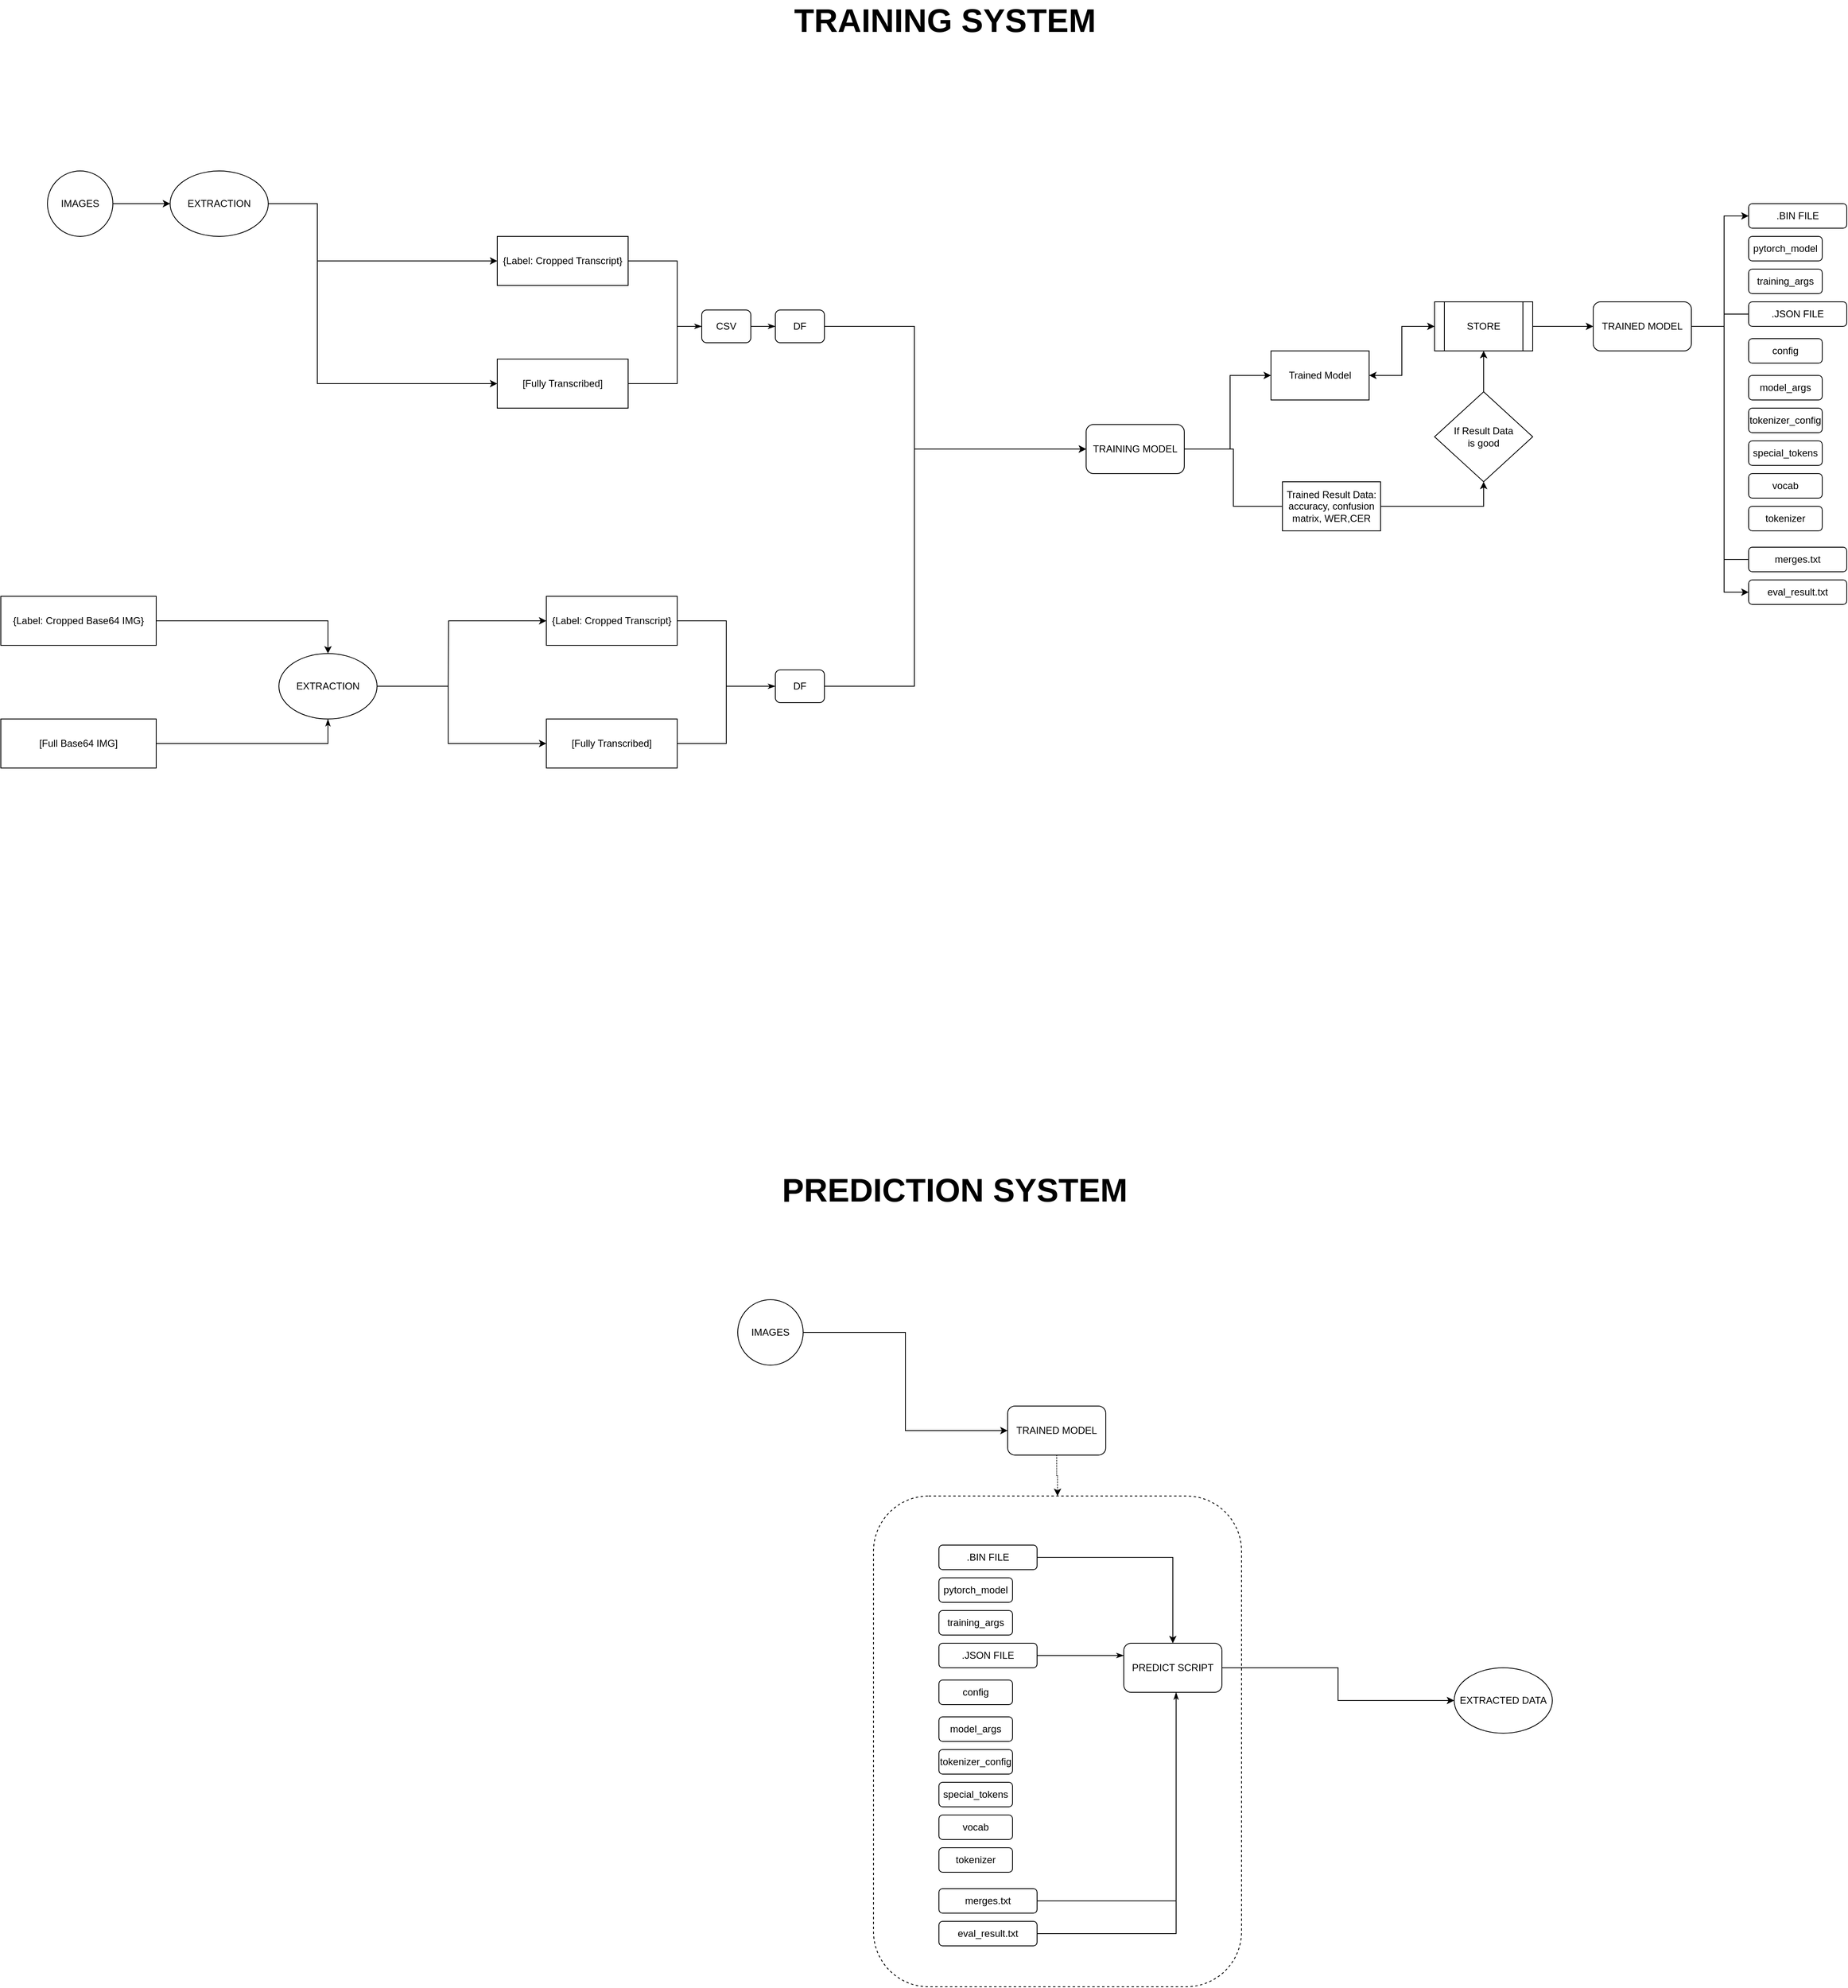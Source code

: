 <mxfile>
    <diagram id="sfd0wNDqEHKO-O9nfSgm" name="Page-1">
        <mxGraphModel dx="1882" dy="2284" grid="1" gridSize="10" guides="1" tooltips="1" connect="1" arrows="1" fold="1" page="1" pageScale="1" pageWidth="827" pageHeight="1169" math="0" shadow="0">
            <root>
                <mxCell id="0"/>
                <mxCell id="1" parent="0"/>
                <mxCell id="AfhL8XiThIK4j6Q23BUC-9" style="edgeStyle=orthogonalEdgeStyle;rounded=0;orthogonalLoop=1;jettySize=auto;html=1;entryX=0;entryY=0.5;entryDx=0;entryDy=0;endArrow=none;endFill=0;" parent="1" source="AfhL8XiThIK4j6Q23BUC-1" target="AfhL8XiThIK4j6Q23BUC-8" edge="1">
                    <mxGeometry relative="1" as="geometry"/>
                </mxCell>
                <mxCell id="AfhL8XiThIK4j6Q23BUC-1" value="TRAINING MODEL" style="rounded=1;whiteSpace=wrap;html=1;" parent="1" vertex="1">
                    <mxGeometry x="618" y="310" width="120" height="60" as="geometry"/>
                </mxCell>
                <mxCell id="AfhL8XiThIK4j6Q23BUC-2" value="&lt;b&gt;&lt;font style=&quot;font-size: 40px&quot;&gt;TRAINING SYSTEM&amp;nbsp;&lt;/font&gt;&lt;/b&gt;" style="text;html=1;strokeColor=none;fillColor=none;align=center;verticalAlign=middle;whiteSpace=wrap;rounded=0;" parent="1" vertex="1">
                    <mxGeometry x="238" y="-200" width="426" height="30" as="geometry"/>
                </mxCell>
                <mxCell id="AfhL8XiThIK4j6Q23BUC-6" style="edgeStyle=orthogonalEdgeStyle;rounded=0;orthogonalLoop=1;jettySize=auto;html=1;endArrow=none;endFill=0;" parent="1" source="AfhL8XiThIK4j6Q23BUC-3" edge="1">
                    <mxGeometry relative="1" as="geometry">
                        <mxPoint x="118" y="190" as="targetPoint"/>
                        <Array as="points">
                            <mxPoint x="118" y="110"/>
                        </Array>
                    </mxGeometry>
                </mxCell>
                <mxCell id="AfhL8XiThIK4j6Q23BUC-21" style="edgeStyle=orthogonalEdgeStyle;rounded=0;orthogonalLoop=1;jettySize=auto;html=1;startArrow=classic;startFill=1;endArrow=none;endFill=0;" parent="1" source="AfhL8XiThIK4j6Q23BUC-3" edge="1">
                    <mxGeometry relative="1" as="geometry">
                        <mxPoint x="-322" y="110" as="targetPoint"/>
                    </mxGeometry>
                </mxCell>
                <mxCell id="AfhL8XiThIK4j6Q23BUC-3" value="{Label: Cropped Transcript}" style="rounded=0;whiteSpace=wrap;html=1;" parent="1" vertex="1">
                    <mxGeometry x="-102" y="80" width="160" height="60" as="geometry"/>
                </mxCell>
                <mxCell id="AfhL8XiThIK4j6Q23BUC-5" style="edgeStyle=orthogonalEdgeStyle;rounded=0;orthogonalLoop=1;jettySize=auto;html=1;startArrow=none;entryX=0;entryY=0.5;entryDx=0;entryDy=0;exitX=1;exitY=0.5;exitDx=0;exitDy=0;" parent="1" source="AfhL8XiThIK4j6Q23BUC-25" target="AfhL8XiThIK4j6Q23BUC-1" edge="1">
                    <mxGeometry relative="1" as="geometry">
                        <Array as="points">
                            <mxPoint x="408" y="190"/>
                            <mxPoint x="408" y="340"/>
                        </Array>
                        <mxPoint x="206" y="190" as="sourcePoint"/>
                        <mxPoint x="616" y="340" as="targetPoint"/>
                    </mxGeometry>
                </mxCell>
                <mxCell id="AfhL8XiThIK4j6Q23BUC-4" value="[Fully Transcribed]" style="rounded=0;whiteSpace=wrap;html=1;" parent="1" vertex="1">
                    <mxGeometry x="-102" y="230" width="160" height="60" as="geometry"/>
                </mxCell>
                <mxCell id="AfhL8XiThIK4j6Q23BUC-10" style="edgeStyle=orthogonalEdgeStyle;rounded=0;orthogonalLoop=1;jettySize=auto;html=1;endArrow=none;endFill=0;startArrow=classic;startFill=1;" parent="1" source="AfhL8XiThIK4j6Q23BUC-7" edge="1">
                    <mxGeometry relative="1" as="geometry">
                        <mxPoint x="794" y="340" as="targetPoint"/>
                        <Array as="points">
                            <mxPoint x="794" y="250"/>
                        </Array>
                    </mxGeometry>
                </mxCell>
                <mxCell id="AfhL8XiThIK4j6Q23BUC-16" style="edgeStyle=orthogonalEdgeStyle;rounded=0;orthogonalLoop=1;jettySize=auto;html=1;entryX=0;entryY=0.5;entryDx=0;entryDy=0;startArrow=classic;startFill=1;endArrow=classic;endFill=1;" parent="1" source="AfhL8XiThIK4j6Q23BUC-7" target="AfhL8XiThIK4j6Q23BUC-14" edge="1">
                    <mxGeometry relative="1" as="geometry"/>
                </mxCell>
                <mxCell id="AfhL8XiThIK4j6Q23BUC-7" value="Trained Model" style="rounded=0;whiteSpace=wrap;html=1;" parent="1" vertex="1">
                    <mxGeometry x="844" y="220" width="120" height="60" as="geometry"/>
                </mxCell>
                <mxCell id="AfhL8XiThIK4j6Q23BUC-13" style="edgeStyle=orthogonalEdgeStyle;rounded=0;orthogonalLoop=1;jettySize=auto;html=1;entryX=0.5;entryY=1;entryDx=0;entryDy=0;startArrow=none;startFill=0;endArrow=classic;endFill=1;" parent="1" source="AfhL8XiThIK4j6Q23BUC-8" target="AfhL8XiThIK4j6Q23BUC-11" edge="1">
                    <mxGeometry relative="1" as="geometry"/>
                </mxCell>
                <mxCell id="AfhL8XiThIK4j6Q23BUC-8" value="Trained Result Data: accuracy, confusion matrix, WER,CER" style="rounded=0;whiteSpace=wrap;html=1;" parent="1" vertex="1">
                    <mxGeometry x="858" y="380" width="120" height="60" as="geometry"/>
                </mxCell>
                <mxCell id="AfhL8XiThIK4j6Q23BUC-15" style="edgeStyle=orthogonalEdgeStyle;rounded=0;orthogonalLoop=1;jettySize=auto;html=1;entryX=0.5;entryY=1;entryDx=0;entryDy=0;startArrow=none;startFill=0;endArrow=classic;endFill=1;" parent="1" source="AfhL8XiThIK4j6Q23BUC-11" target="AfhL8XiThIK4j6Q23BUC-14" edge="1">
                    <mxGeometry relative="1" as="geometry"/>
                </mxCell>
                <mxCell id="AfhL8XiThIK4j6Q23BUC-11" value="If Result Data &lt;br&gt;is good" style="rhombus;whiteSpace=wrap;html=1;" parent="1" vertex="1">
                    <mxGeometry x="1044" y="270" width="120" height="110" as="geometry"/>
                </mxCell>
                <mxCell id="AfhL8XiThIK4j6Q23BUC-29" style="edgeStyle=orthogonalEdgeStyle;rounded=0;orthogonalLoop=1;jettySize=auto;html=1;entryX=0;entryY=0.5;entryDx=0;entryDy=0;startArrow=none;startFill=0;endArrow=classic;endFill=1;" parent="1" source="AfhL8XiThIK4j6Q23BUC-14" target="AfhL8XiThIK4j6Q23BUC-28" edge="1">
                    <mxGeometry relative="1" as="geometry"/>
                </mxCell>
                <mxCell id="AfhL8XiThIK4j6Q23BUC-14" value="STORE" style="shape=process;whiteSpace=wrap;html=1;backgroundOutline=1;" parent="1" vertex="1">
                    <mxGeometry x="1044" y="160" width="120" height="60" as="geometry"/>
                </mxCell>
                <mxCell id="AfhL8XiThIK4j6Q23BUC-20" style="edgeStyle=orthogonalEdgeStyle;rounded=0;orthogonalLoop=1;jettySize=auto;html=1;startArrow=none;startFill=0;endArrow=classic;endFill=1;entryX=0;entryY=0.5;entryDx=0;entryDy=0;exitX=1;exitY=0.5;exitDx=0;exitDy=0;" parent="1" source="AfhL8XiThIK4j6Q23BUC-27" target="AfhL8XiThIK4j6Q23BUC-4" edge="1">
                    <mxGeometry relative="1" as="geometry">
                        <mxPoint x="-82" y="260" as="targetPoint"/>
                        <Array as="points">
                            <mxPoint x="-322" y="40"/>
                            <mxPoint x="-322" y="260"/>
                        </Array>
                    </mxGeometry>
                </mxCell>
                <mxCell id="37" style="edgeStyle=none;rounded=0;html=1;exitX=1;exitY=0.5;exitDx=0;exitDy=0;entryX=0;entryY=0.5;entryDx=0;entryDy=0;endArrow=classic;endFill=1;" parent="1" source="AfhL8XiThIK4j6Q23BUC-19" target="AfhL8XiThIK4j6Q23BUC-27" edge="1">
                    <mxGeometry relative="1" as="geometry"/>
                </mxCell>
                <mxCell id="AfhL8XiThIK4j6Q23BUC-19" value="IMAGES" style="ellipse;whiteSpace=wrap;html=1;aspect=fixed;" parent="1" vertex="1">
                    <mxGeometry x="-652" width="80" height="80" as="geometry"/>
                </mxCell>
                <mxCell id="38" style="edgeStyle=none;rounded=0;html=1;exitX=1;exitY=0.5;exitDx=0;exitDy=0;entryX=0;entryY=0.5;entryDx=0;entryDy=0;fontSize=40;endArrow=classicThin;endFill=1;" parent="1" source="AfhL8XiThIK4j6Q23BUC-22" target="AfhL8XiThIK4j6Q23BUC-25" edge="1">
                    <mxGeometry relative="1" as="geometry"/>
                </mxCell>
                <mxCell id="AfhL8XiThIK4j6Q23BUC-22" value="CSV" style="rounded=1;whiteSpace=wrap;html=1;" parent="1" vertex="1">
                    <mxGeometry x="148" y="170" width="60" height="40" as="geometry"/>
                </mxCell>
                <mxCell id="AfhL8XiThIK4j6Q23BUC-23" value="" style="edgeStyle=orthogonalEdgeStyle;rounded=0;orthogonalLoop=1;jettySize=auto;html=1;entryX=0;entryY=0.5;entryDx=0;entryDy=0;endArrow=classicThin;endFill=1;" parent="1" source="AfhL8XiThIK4j6Q23BUC-4" target="AfhL8XiThIK4j6Q23BUC-22" edge="1">
                    <mxGeometry relative="1" as="geometry">
                        <mxPoint x="58" y="260" as="sourcePoint"/>
                        <mxPoint x="328" y="190" as="targetPoint"/>
                        <Array as="points">
                            <mxPoint x="118" y="260"/>
                            <mxPoint x="118" y="190"/>
                        </Array>
                    </mxGeometry>
                </mxCell>
                <mxCell id="AfhL8XiThIK4j6Q23BUC-25" value="DF" style="rounded=1;whiteSpace=wrap;html=1;" parent="1" vertex="1">
                    <mxGeometry x="238" y="170" width="60" height="40" as="geometry"/>
                </mxCell>
                <mxCell id="AfhL8XiThIK4j6Q23BUC-27" value="EXTRACTION" style="ellipse;whiteSpace=wrap;html=1;" parent="1" vertex="1">
                    <mxGeometry x="-502" width="120" height="80" as="geometry"/>
                </mxCell>
                <mxCell id="AfhL8XiThIK4j6Q23BUC-67" style="edgeStyle=orthogonalEdgeStyle;rounded=0;orthogonalLoop=1;jettySize=auto;html=1;entryX=0;entryY=0.5;entryDx=0;entryDy=0;startArrow=none;startFill=0;endArrow=classic;endFill=1;" parent="1" source="AfhL8XiThIK4j6Q23BUC-28" target="AfhL8XiThIK4j6Q23BUC-65" edge="1">
                    <mxGeometry relative="1" as="geometry">
                        <Array as="points">
                            <mxPoint x="1398" y="190"/>
                            <mxPoint x="1398" y="55"/>
                        </Array>
                    </mxGeometry>
                </mxCell>
                <mxCell id="AfhL8XiThIK4j6Q23BUC-70" style="edgeStyle=orthogonalEdgeStyle;rounded=0;orthogonalLoop=1;jettySize=auto;html=1;entryX=0;entryY=0.5;entryDx=0;entryDy=0;startArrow=none;startFill=0;endArrow=classic;endFill=1;" parent="1" source="AfhL8XiThIK4j6Q23BUC-28" target="AfhL8XiThIK4j6Q23BUC-66" edge="1">
                    <mxGeometry relative="1" as="geometry">
                        <Array as="points">
                            <mxPoint x="1398" y="190"/>
                            <mxPoint x="1398" y="515"/>
                        </Array>
                    </mxGeometry>
                </mxCell>
                <mxCell id="AfhL8XiThIK4j6Q23BUC-28" value="TRAINED MODEL" style="rounded=1;whiteSpace=wrap;html=1;" parent="1" vertex="1">
                    <mxGeometry x="1238" y="160" width="120" height="60" as="geometry"/>
                </mxCell>
                <mxCell id="AfhL8XiThIK4j6Q23BUC-60" style="edgeStyle=orthogonalEdgeStyle;rounded=0;orthogonalLoop=1;jettySize=auto;html=1;entryX=0.5;entryY=0;entryDx=0;entryDy=0;startArrow=none;startFill=0;endArrow=classic;endFill=1;dashed=1;dashPattern=1 1;" parent="1" source="AfhL8XiThIK4j6Q23BUC-30" target="AfhL8XiThIK4j6Q23BUC-56" edge="1">
                    <mxGeometry relative="1" as="geometry"/>
                </mxCell>
                <mxCell id="AfhL8XiThIK4j6Q23BUC-30" value="TRAINED MODEL" style="rounded=1;whiteSpace=wrap;html=1;" parent="1" vertex="1">
                    <mxGeometry x="522" y="1510" width="120" height="60" as="geometry"/>
                </mxCell>
                <mxCell id="AfhL8XiThIK4j6Q23BUC-34" style="edgeStyle=orthogonalEdgeStyle;rounded=0;orthogonalLoop=1;jettySize=auto;html=1;startArrow=none;startFill=0;endArrow=classic;endFill=1;entryX=0;entryY=0.5;entryDx=0;entryDy=0;" parent="1" source="AfhL8XiThIK4j6Q23BUC-32" target="AfhL8XiThIK4j6Q23BUC-30" edge="1">
                    <mxGeometry relative="1" as="geometry">
                        <mxPoint x="-128" y="1470.0" as="targetPoint"/>
                    </mxGeometry>
                </mxCell>
                <mxCell id="AfhL8XiThIK4j6Q23BUC-32" value="IMAGES" style="ellipse;whiteSpace=wrap;html=1;aspect=fixed;" parent="1" vertex="1">
                    <mxGeometry x="192" y="1380" width="80" height="80" as="geometry"/>
                </mxCell>
                <mxCell id="AfhL8XiThIK4j6Q23BUC-36" value="EXTRACTED DATA" style="ellipse;whiteSpace=wrap;html=1;" parent="1" vertex="1">
                    <mxGeometry x="1068" y="1830" width="120" height="80" as="geometry"/>
                </mxCell>
                <mxCell id="AfhL8XiThIK4j6Q23BUC-56" value="" style="rounded=1;whiteSpace=wrap;html=1;dashed=1;strokeWidth=1;fillColor=none;gradientColor=none;" parent="1" vertex="1">
                    <mxGeometry x="358" y="1620" width="450" height="600" as="geometry"/>
                </mxCell>
                <mxCell id="AfhL8XiThIK4j6Q23BUC-63" style="edgeStyle=orthogonalEdgeStyle;rounded=0;orthogonalLoop=1;jettySize=auto;html=1;entryX=0.5;entryY=0;entryDx=0;entryDy=0;startArrow=none;startFill=0;endArrow=classic;endFill=1;exitX=1;exitY=0.5;exitDx=0;exitDy=0;" parent="1" source="50" target="AfhL8XiThIK4j6Q23BUC-61" edge="1">
                    <mxGeometry relative="1" as="geometry">
                        <mxPoint x="562" y="1700" as="sourcePoint"/>
                    </mxGeometry>
                </mxCell>
                <mxCell id="AfhL8XiThIK4j6Q23BUC-62" style="edgeStyle=orthogonalEdgeStyle;rounded=0;orthogonalLoop=1;jettySize=auto;html=1;startArrow=none;startFill=0;endArrow=classic;endFill=1;entryX=0;entryY=0.5;entryDx=0;entryDy=0;" parent="1" source="AfhL8XiThIK4j6Q23BUC-61" target="AfhL8XiThIK4j6Q23BUC-36" edge="1">
                    <mxGeometry relative="1" as="geometry">
                        <mxPoint x="722" y="1540" as="targetPoint"/>
                    </mxGeometry>
                </mxCell>
                <mxCell id="AfhL8XiThIK4j6Q23BUC-61" value="PREDICT SCRIPT" style="rounded=1;whiteSpace=wrap;html=1;strokeWidth=1;fillColor=none;gradientColor=none;" parent="1" vertex="1">
                    <mxGeometry x="664" y="1800" width="120" height="60" as="geometry"/>
                </mxCell>
                <mxCell id="AfhL8XiThIK4j6Q23BUC-65" value=".BIN FILE" style="rounded=1;whiteSpace=wrap;html=1;strokeWidth=1;fillColor=none;gradientColor=none;" parent="1" vertex="1">
                    <mxGeometry x="1428" y="40" width="120" height="30" as="geometry"/>
                </mxCell>
                <mxCell id="AfhL8XiThIK4j6Q23BUC-66" value="eval_result.txt" style="rounded=1;whiteSpace=wrap;html=1;strokeWidth=1;fillColor=none;gradientColor=none;" parent="1" vertex="1">
                    <mxGeometry x="1428" y="500" width="120" height="30" as="geometry"/>
                </mxCell>
                <mxCell id="3" value="pytorch_model" style="rounded=1;whiteSpace=wrap;html=1;strokeWidth=1;fillColor=none;gradientColor=none;" parent="1" vertex="1">
                    <mxGeometry x="1428" y="80" width="90" height="30" as="geometry"/>
                </mxCell>
                <mxCell id="5" style="edgeStyle=orthogonalEdgeStyle;rounded=0;orthogonalLoop=1;jettySize=auto;html=1;endArrow=classic;endFill=1;entryX=0.5;entryY=0;entryDx=0;entryDy=0;" parent="1" source="7" target="14" edge="1">
                    <mxGeometry relative="1" as="geometry">
                        <mxPoint x="-199" y="630" as="targetPoint"/>
                        <Array as="points">
                            <mxPoint x="-309" y="550"/>
                        </Array>
                    </mxGeometry>
                </mxCell>
                <mxCell id="7" value="{Label: Cropped Base64 IMG}" style="rounded=0;whiteSpace=wrap;html=1;" parent="1" vertex="1">
                    <mxGeometry x="-709" y="520" width="190" height="60" as="geometry"/>
                </mxCell>
                <mxCell id="8" value="[Full Base64 IMG]" style="rounded=0;whiteSpace=wrap;html=1;" parent="1" vertex="1">
                    <mxGeometry x="-709" y="670" width="190" height="60" as="geometry"/>
                </mxCell>
                <mxCell id="16" style="edgeStyle=none;html=1;entryX=0;entryY=0.5;entryDx=0;entryDy=0;exitX=1;exitY=0.5;exitDx=0;exitDy=0;rounded=0;" parent="1" source="13" target="AfhL8XiThIK4j6Q23BUC-1" edge="1">
                    <mxGeometry relative="1" as="geometry">
                        <mxPoint x="208" y="630" as="sourcePoint"/>
                        <Array as="points">
                            <mxPoint x="408" y="630"/>
                            <mxPoint x="408" y="340"/>
                        </Array>
                    </mxGeometry>
                </mxCell>
                <mxCell id="13" value="DF" style="rounded=1;whiteSpace=wrap;html=1;" parent="1" vertex="1">
                    <mxGeometry x="238" y="610" width="60" height="40" as="geometry"/>
                </mxCell>
                <mxCell id="14" value="EXTRACTION" style="ellipse;whiteSpace=wrap;html=1;" parent="1" vertex="1">
                    <mxGeometry x="-369" y="590" width="120" height="80" as="geometry"/>
                </mxCell>
                <mxCell id="17" value="" style="edgeStyle=orthogonalEdgeStyle;rounded=0;orthogonalLoop=1;jettySize=auto;html=1;entryX=0.5;entryY=1;entryDx=0;entryDy=0;endArrow=classicThin;exitX=1;exitY=0.5;exitDx=0;exitDy=0;endFill=1;" parent="1" source="8" target="14" edge="1">
                    <mxGeometry relative="1" as="geometry">
                        <mxPoint x="-501" y="700" as="sourcePoint"/>
                        <mxPoint x="-169" y="630" as="targetPoint"/>
                        <Array as="points">
                            <mxPoint x="-309" y="700"/>
                        </Array>
                    </mxGeometry>
                </mxCell>
                <mxCell id="31" style="edgeStyle=orthogonalEdgeStyle;rounded=0;orthogonalLoop=1;jettySize=auto;html=1;endArrow=none;endFill=0;" parent="1" source="33" edge="1">
                    <mxGeometry relative="1" as="geometry">
                        <mxPoint x="178" y="630" as="targetPoint"/>
                        <Array as="points">
                            <mxPoint x="178" y="550"/>
                        </Array>
                    </mxGeometry>
                </mxCell>
                <mxCell id="32" style="edgeStyle=orthogonalEdgeStyle;rounded=0;orthogonalLoop=1;jettySize=auto;html=1;startArrow=classic;startFill=1;endArrow=none;endFill=0;" parent="1" source="33" edge="1">
                    <mxGeometry relative="1" as="geometry">
                        <mxPoint x="-162" y="630" as="targetPoint"/>
                    </mxGeometry>
                </mxCell>
                <mxCell id="33" value="{Label: Cropped Transcript}" style="rounded=0;whiteSpace=wrap;html=1;" parent="1" vertex="1">
                    <mxGeometry x="-42" y="520" width="160" height="60" as="geometry"/>
                </mxCell>
                <mxCell id="34" value="[Fully Transcribed]" style="rounded=0;whiteSpace=wrap;html=1;" parent="1" vertex="1">
                    <mxGeometry x="-42" y="670" width="160" height="60" as="geometry"/>
                </mxCell>
                <mxCell id="35" style="edgeStyle=orthogonalEdgeStyle;rounded=0;orthogonalLoop=1;jettySize=auto;html=1;startArrow=none;startFill=0;endArrow=classic;endFill=1;entryX=0;entryY=0.5;entryDx=0;entryDy=0;exitX=1;exitY=0.5;exitDx=0;exitDy=0;" parent="1" source="14" target="34" edge="1">
                    <mxGeometry relative="1" as="geometry">
                        <mxPoint x="-232" y="630" as="sourcePoint"/>
                        <mxPoint x="-22" y="700" as="targetPoint"/>
                        <Array as="points">
                            <mxPoint x="-162" y="630"/>
                            <mxPoint x="-162" y="700"/>
                        </Array>
                    </mxGeometry>
                </mxCell>
                <mxCell id="36" value="" style="edgeStyle=orthogonalEdgeStyle;rounded=0;orthogonalLoop=1;jettySize=auto;html=1;entryX=0;entryY=0.5;entryDx=0;entryDy=0;endArrow=classicThin;endFill=1;" parent="1" source="34" target="13" edge="1">
                    <mxGeometry relative="1" as="geometry">
                        <mxPoint x="118" y="700" as="sourcePoint"/>
                        <mxPoint x="208" y="630" as="targetPoint"/>
                        <Array as="points">
                            <mxPoint x="178" y="700"/>
                            <mxPoint x="178" y="630"/>
                        </Array>
                    </mxGeometry>
                </mxCell>
                <mxCell id="40" style="edgeStyle=none;rounded=0;html=1;fontSize=40;endArrow=none;endFill=0;" parent="1" source="39" edge="1">
                    <mxGeometry relative="1" as="geometry">
                        <mxPoint x="1398" y="175" as="targetPoint"/>
                    </mxGeometry>
                </mxCell>
                <mxCell id="39" value=".JSON FILE" style="rounded=1;whiteSpace=wrap;html=1;strokeWidth=1;fillColor=none;gradientColor=none;" parent="1" vertex="1">
                    <mxGeometry x="1428" y="160" width="120" height="30" as="geometry"/>
                </mxCell>
                <mxCell id="41" value="training_args" style="rounded=1;whiteSpace=wrap;html=1;strokeWidth=1;fillColor=none;gradientColor=none;" parent="1" vertex="1">
                    <mxGeometry x="1428" y="120" width="90" height="30" as="geometry"/>
                </mxCell>
                <mxCell id="42" value="config" style="rounded=1;whiteSpace=wrap;html=1;strokeWidth=1;fillColor=none;gradientColor=none;" parent="1" vertex="1">
                    <mxGeometry x="1428" y="205" width="90" height="30" as="geometry"/>
                </mxCell>
                <mxCell id="43" value="model_args" style="rounded=1;whiteSpace=wrap;html=1;strokeWidth=1;fillColor=none;gradientColor=none;" parent="1" vertex="1">
                    <mxGeometry x="1428" y="250" width="90" height="30" as="geometry"/>
                </mxCell>
                <mxCell id="44" value="tokenizer_config" style="rounded=1;whiteSpace=wrap;html=1;strokeWidth=1;fillColor=none;gradientColor=none;" parent="1" vertex="1">
                    <mxGeometry x="1428" y="290" width="90" height="30" as="geometry"/>
                </mxCell>
                <mxCell id="45" value="special_tokens" style="rounded=1;whiteSpace=wrap;html=1;strokeWidth=1;fillColor=none;gradientColor=none;" parent="1" vertex="1">
                    <mxGeometry x="1428" y="330" width="90" height="30" as="geometry"/>
                </mxCell>
                <mxCell id="46" value="vocab&lt;span style=&quot;color: rgba(0 , 0 , 0 , 0) ; font-family: monospace ; font-size: 0px&quot;&gt;%3CmxGraphModel%3E%3Croot%3E%3CmxCell%20id%3D%220%22%2F%3E%3CmxCell%20id%3D%221%22%20parent%3D%220%22%2F%3E%3CmxCell%20id%3D%222%22%20value%3D%22special_tokens%22%20style%3D%22rounded%3D1%3BwhiteSpace%3Dwrap%3Bhtml%3D1%3BstrokeWidth%3D1%3BfillColor%3Dnone%3BgradientColor%3Dnone%3B%22%20vertex%3D%221%22%20parent%3D%221%22%3E%3CmxGeometry%20x%3D%221310%22%20y%3D%22330%22%20width%3D%2290%22%20height%3D%2230%22%20as%3D%22geometry%22%2F%3E%3C%2FmxCell%3E%3C%2Froot%3E%3C%2FmxGraphModel%3E&lt;/span&gt;" style="rounded=1;whiteSpace=wrap;html=1;strokeWidth=1;fillColor=none;gradientColor=none;" parent="1" vertex="1">
                    <mxGeometry x="1428" y="370" width="90" height="30" as="geometry"/>
                </mxCell>
                <mxCell id="47" value="tokenizer" style="rounded=1;whiteSpace=wrap;html=1;strokeWidth=1;fillColor=none;gradientColor=none;" parent="1" vertex="1">
                    <mxGeometry x="1428" y="410" width="90" height="30" as="geometry"/>
                </mxCell>
                <mxCell id="49" style="edgeStyle=none;rounded=0;html=1;fontSize=40;endArrow=none;endFill=0;" parent="1" source="48" edge="1">
                    <mxGeometry relative="1" as="geometry">
                        <mxPoint x="1398" y="475" as="targetPoint"/>
                    </mxGeometry>
                </mxCell>
                <mxCell id="48" value="merges.txt" style="rounded=1;whiteSpace=wrap;html=1;strokeWidth=1;fillColor=none;gradientColor=none;" parent="1" vertex="1">
                    <mxGeometry x="1428" y="460" width="120" height="30" as="geometry"/>
                </mxCell>
                <mxCell id="50" value=".BIN FILE" style="rounded=1;whiteSpace=wrap;html=1;strokeWidth=1;fillColor=none;gradientColor=none;" parent="1" vertex="1">
                    <mxGeometry x="438" y="1680" width="120" height="30" as="geometry"/>
                </mxCell>
                <mxCell id="65" style="edgeStyle=none;rounded=0;html=1;fontSize=40;endArrow=classicThin;endFill=1;exitX=1;exitY=0.5;exitDx=0;exitDy=0;" parent="1" source="51" edge="1">
                    <mxGeometry relative="1" as="geometry">
                        <mxPoint x="728" y="1860" as="targetPoint"/>
                        <Array as="points">
                            <mxPoint x="728" y="2155"/>
                        </Array>
                    </mxGeometry>
                </mxCell>
                <mxCell id="51" value="eval_result.txt" style="rounded=1;whiteSpace=wrap;html=1;strokeWidth=1;fillColor=none;gradientColor=none;" parent="1" vertex="1">
                    <mxGeometry x="438" y="2140" width="120" height="30" as="geometry"/>
                </mxCell>
                <mxCell id="52" value="pytorch_model" style="rounded=1;whiteSpace=wrap;html=1;strokeWidth=1;fillColor=none;gradientColor=none;" parent="1" vertex="1">
                    <mxGeometry x="438" y="1720" width="90" height="30" as="geometry"/>
                </mxCell>
                <mxCell id="64" style="edgeStyle=none;rounded=0;html=1;entryX=0;entryY=0.25;entryDx=0;entryDy=0;fontSize=40;endArrow=classicThin;endFill=1;" parent="1" source="54" target="AfhL8XiThIK4j6Q23BUC-61" edge="1">
                    <mxGeometry relative="1" as="geometry"/>
                </mxCell>
                <mxCell id="54" value=".JSON FILE" style="rounded=1;whiteSpace=wrap;html=1;strokeWidth=1;fillColor=none;gradientColor=none;" parent="1" vertex="1">
                    <mxGeometry x="438" y="1800" width="120" height="30" as="geometry"/>
                </mxCell>
                <mxCell id="55" value="training_args" style="rounded=1;whiteSpace=wrap;html=1;strokeWidth=1;fillColor=none;gradientColor=none;" parent="1" vertex="1">
                    <mxGeometry x="438" y="1760" width="90" height="30" as="geometry"/>
                </mxCell>
                <mxCell id="56" value="config" style="rounded=1;whiteSpace=wrap;html=1;strokeWidth=1;fillColor=none;gradientColor=none;" parent="1" vertex="1">
                    <mxGeometry x="438" y="1845" width="90" height="30" as="geometry"/>
                </mxCell>
                <mxCell id="57" value="model_args" style="rounded=1;whiteSpace=wrap;html=1;strokeWidth=1;fillColor=none;gradientColor=none;" parent="1" vertex="1">
                    <mxGeometry x="438" y="1890" width="90" height="30" as="geometry"/>
                </mxCell>
                <mxCell id="58" value="tokenizer_config" style="rounded=1;whiteSpace=wrap;html=1;strokeWidth=1;fillColor=none;gradientColor=none;" parent="1" vertex="1">
                    <mxGeometry x="438" y="1930" width="90" height="30" as="geometry"/>
                </mxCell>
                <mxCell id="59" value="special_tokens" style="rounded=1;whiteSpace=wrap;html=1;strokeWidth=1;fillColor=none;gradientColor=none;" parent="1" vertex="1">
                    <mxGeometry x="438" y="1970" width="90" height="30" as="geometry"/>
                </mxCell>
                <mxCell id="60" value="vocab&lt;span style=&quot;color: rgba(0 , 0 , 0 , 0) ; font-family: monospace ; font-size: 0px&quot;&gt;%3CmxGraphModel%3E%3Croot%3E%3CmxCell%20id%3D%220%22%2F%3E%3CmxCell%20id%3D%221%22%20parent%3D%220%22%2F%3E%3CmxCell%20id%3D%222%22%20value%3D%22special_tokens%22%20style%3D%22rounded%3D1%3BwhiteSpace%3Dwrap%3Bhtml%3D1%3BstrokeWidth%3D1%3BfillColor%3Dnone%3BgradientColor%3Dnone%3B%22%20vertex%3D%221%22%20parent%3D%221%22%3E%3CmxGeometry%20x%3D%221310%22%20y%3D%22330%22%20width%3D%2290%22%20height%3D%2230%22%20as%3D%22geometry%22%2F%3E%3C%2FmxCell%3E%3C%2Froot%3E%3C%2FmxGraphModel%3E&lt;/span&gt;" style="rounded=1;whiteSpace=wrap;html=1;strokeWidth=1;fillColor=none;gradientColor=none;" parent="1" vertex="1">
                    <mxGeometry x="438" y="2010" width="90" height="30" as="geometry"/>
                </mxCell>
                <mxCell id="61" value="tokenizer" style="rounded=1;whiteSpace=wrap;html=1;strokeWidth=1;fillColor=none;gradientColor=none;" parent="1" vertex="1">
                    <mxGeometry x="438" y="2050" width="90" height="30" as="geometry"/>
                </mxCell>
                <mxCell id="66" style="edgeStyle=none;rounded=0;html=1;fontSize=40;endArrow=none;endFill=0;" parent="1" source="63" edge="1">
                    <mxGeometry relative="1" as="geometry">
                        <mxPoint x="728" y="2115" as="targetPoint"/>
                    </mxGeometry>
                </mxCell>
                <mxCell id="63" value="merges.txt" style="rounded=1;whiteSpace=wrap;html=1;strokeWidth=1;fillColor=none;gradientColor=none;" parent="1" vertex="1">
                    <mxGeometry x="438" y="2100" width="120" height="30" as="geometry"/>
                </mxCell>
                <mxCell id="67" value="&lt;b&gt;&lt;font style=&quot;font-size: 40px&quot;&gt;PREDICTION SYSTEM&amp;nbsp;&lt;/font&gt;&lt;/b&gt;" style="text;html=1;strokeColor=none;fillColor=none;align=center;verticalAlign=middle;whiteSpace=wrap;rounded=0;" parent="1" vertex="1">
                    <mxGeometry x="238" y="1230" width="450" height="30" as="geometry"/>
                </mxCell>
            </root>
        </mxGraphModel>
    </diagram>
</mxfile>